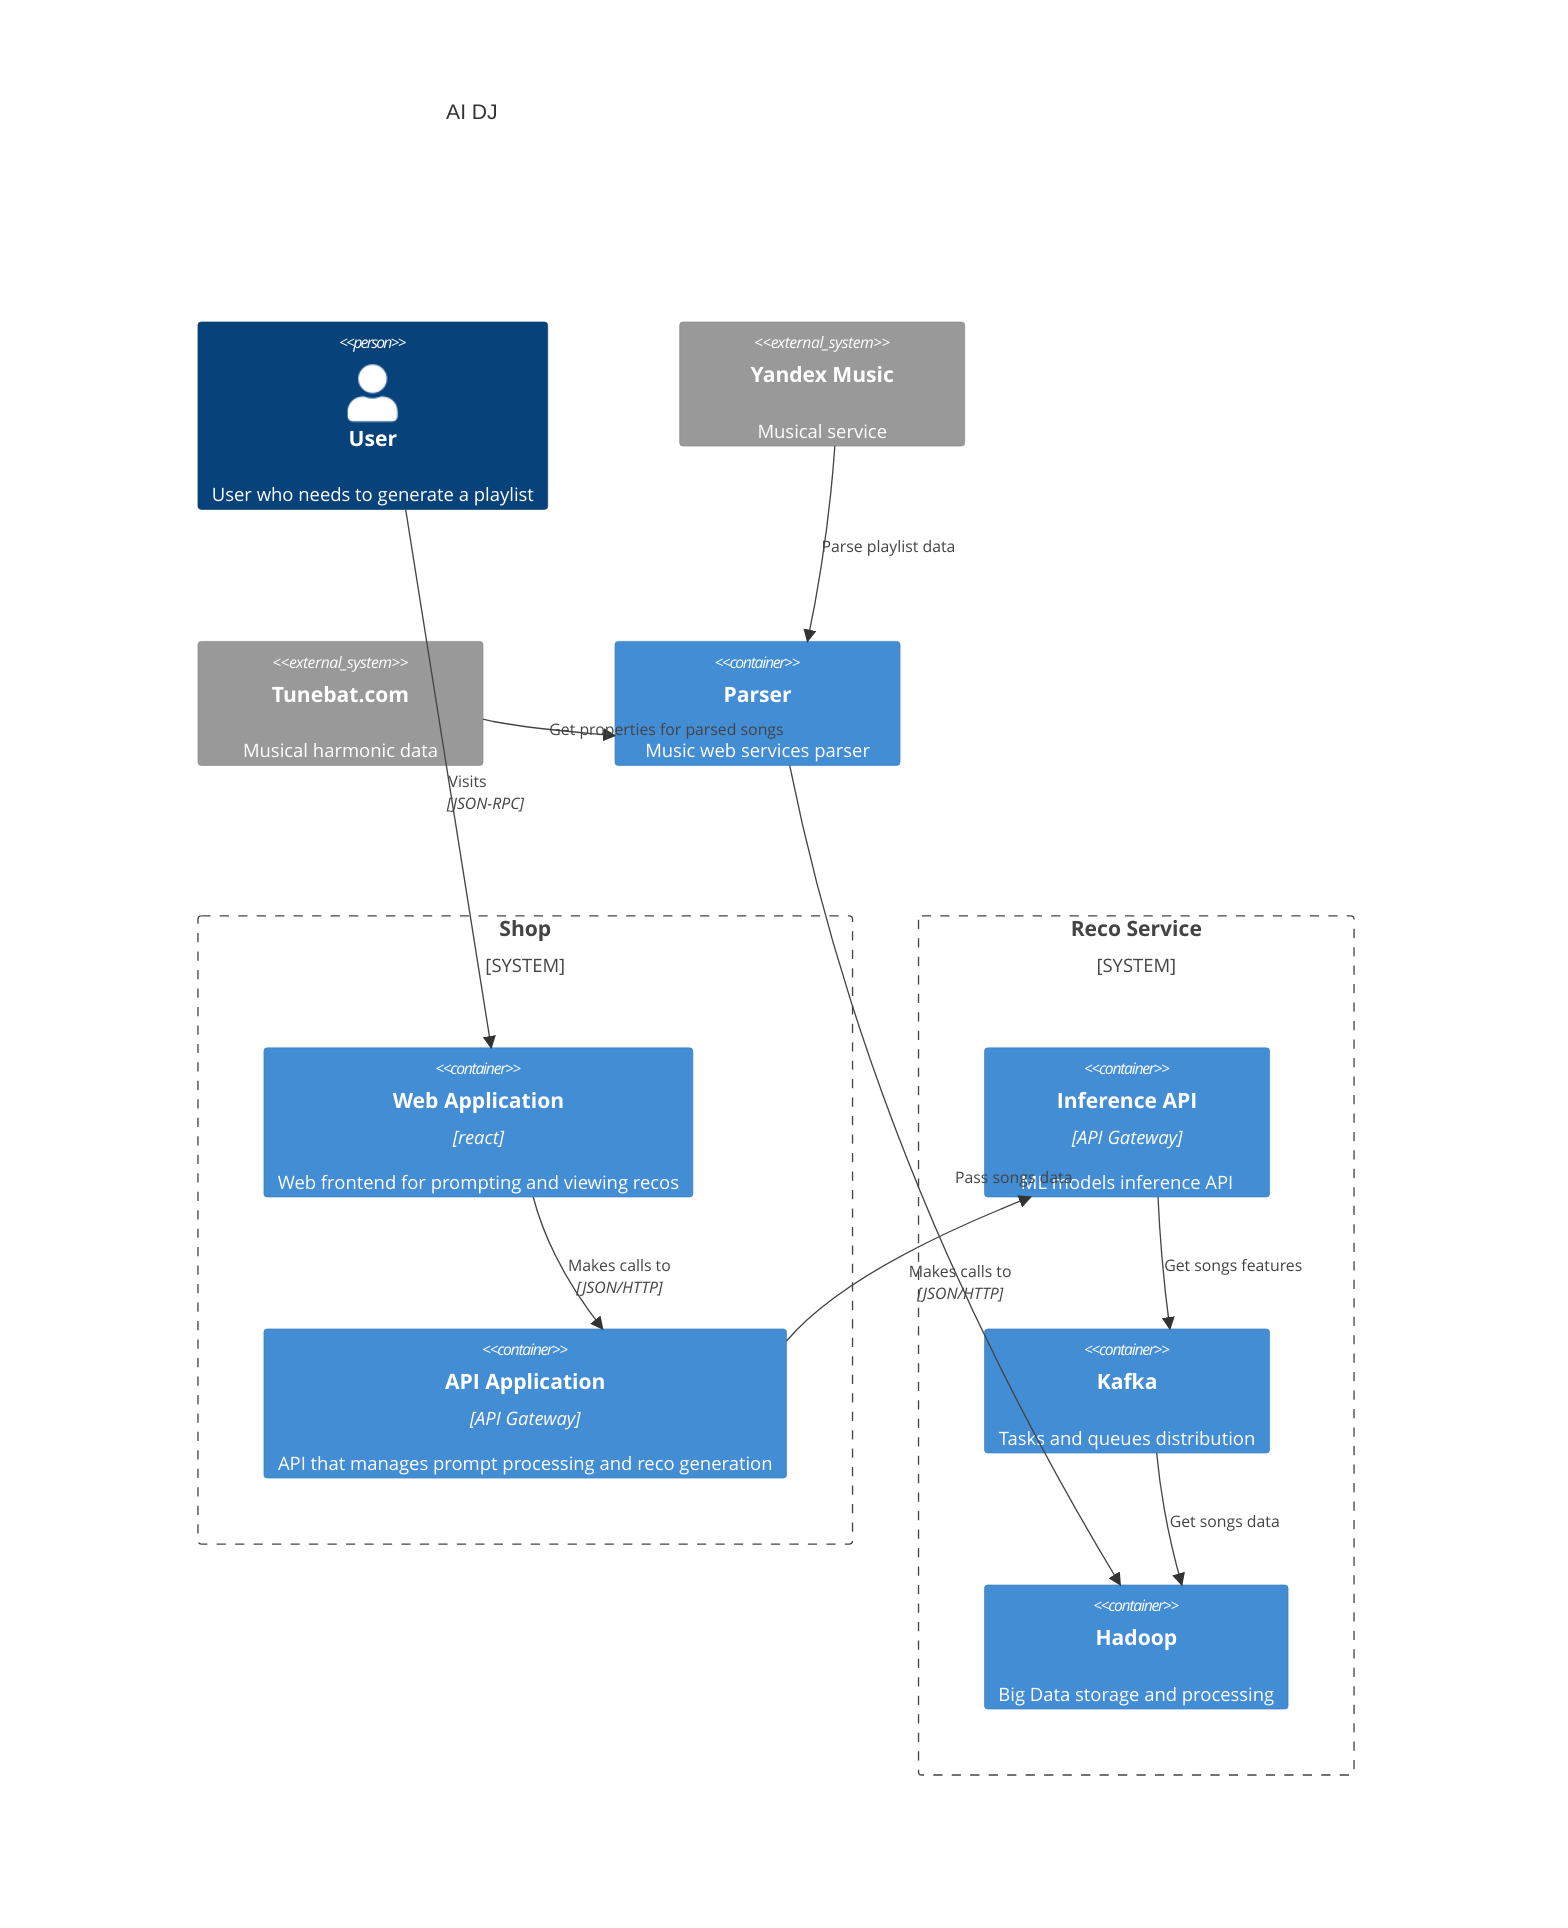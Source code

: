 C4Context
    accTitle: AI DJ
    accDescr: Containers

    Person(person, "User", "User who needs to generate a playlist")
    Rel(person, webApp, "Visits", "JSON-RPC")

    System_Boundary(webApp, "Shop", "Allows customers to search, view and purchase products") {
        Container(webApp, "Web Application", "react", "Web frontend for prompting and viewing recos")
        Container(api, "API Application", "API Gateway", "API that manages prompt processing and reco generation")

        Rel(api, mlSer, "Makes calls to", "JSON/HTTP")
        Rel(webApp, api, "Makes calls to", "JSON/HTTP")
    }

    System_Boundary(mlSer, "Reco Service", "Generate song recos based on DL models extracted features") {
        Container(mlSer, "Inference API", "API Gateway", "ML models inference API")
        Container(kafka, "Kafka", "", "Tasks and queues distribution")
        Container(db, "Hadoop", "", "Big Data storage and processing")

        Rel(mlSer, kafka, "Get songs features", "")
        Rel(kafka, db, "Get songs data", "")

    }

    System_Ext(ymusic, "Yandex Music", "Musical service")
    System_Ext(tunebat, "Tunebat.com", "Musical harmonic data")
    Container(parser, "Parser", "", "Music web services parser")

    Rel(ymusic, parser, "Parse playlist data", "")
    Rel(tunebat, parser, "Get properties for parsed songs", "")

    Rel(parser, db, "Pass songs data", "")
